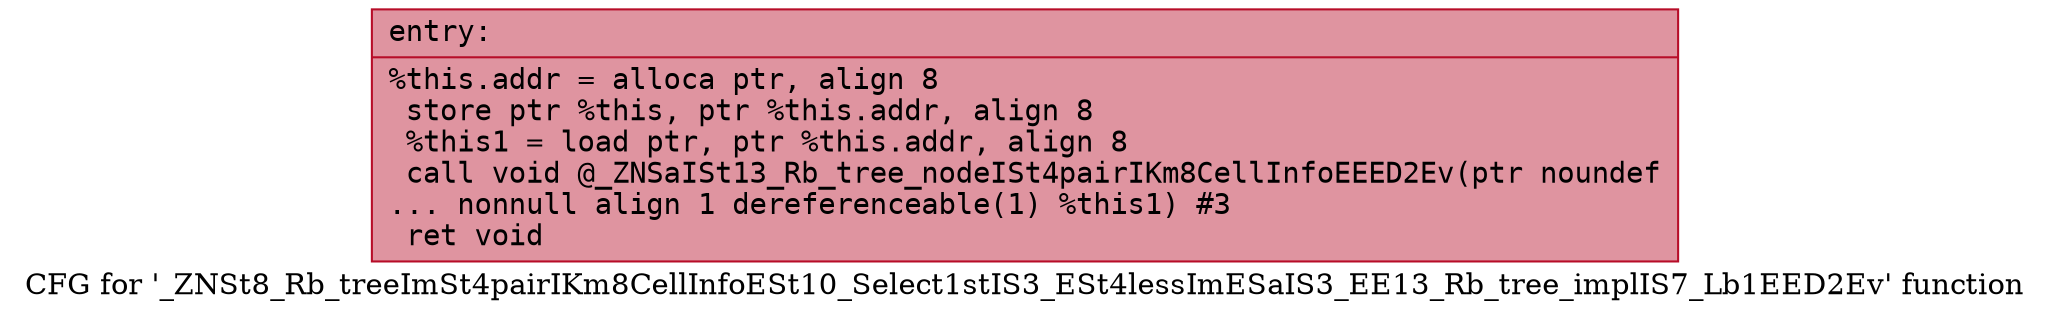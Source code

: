 digraph "CFG for '_ZNSt8_Rb_treeImSt4pairIKm8CellInfoESt10_Select1stIS3_ESt4lessImESaIS3_EE13_Rb_tree_implIS7_Lb1EED2Ev' function" {
	label="CFG for '_ZNSt8_Rb_treeImSt4pairIKm8CellInfoESt10_Select1stIS3_ESt4lessImESaIS3_EE13_Rb_tree_implIS7_Lb1EED2Ev' function";

	Node0x55dab484de00 [shape=record,color="#b70d28ff", style=filled, fillcolor="#b70d2870" fontname="Courier",label="{entry:\l|  %this.addr = alloca ptr, align 8\l  store ptr %this, ptr %this.addr, align 8\l  %this1 = load ptr, ptr %this.addr, align 8\l  call void @_ZNSaISt13_Rb_tree_nodeISt4pairIKm8CellInfoEEED2Ev(ptr noundef\l... nonnull align 1 dereferenceable(1) %this1) #3\l  ret void\l}"];
}
